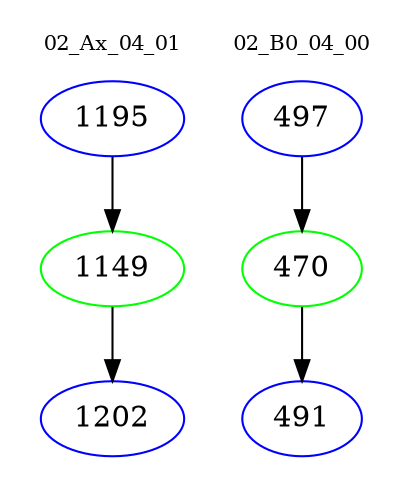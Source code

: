 digraph{
subgraph cluster_0 {
color = white
label = "02_Ax_04_01";
fontsize=10;
T0_1195 [label="1195", color="blue"]
T0_1195 -> T0_1149 [color="black"]
T0_1149 [label="1149", color="green"]
T0_1149 -> T0_1202 [color="black"]
T0_1202 [label="1202", color="blue"]
}
subgraph cluster_1 {
color = white
label = "02_B0_04_00";
fontsize=10;
T1_497 [label="497", color="blue"]
T1_497 -> T1_470 [color="black"]
T1_470 [label="470", color="green"]
T1_470 -> T1_491 [color="black"]
T1_491 [label="491", color="blue"]
}
}
